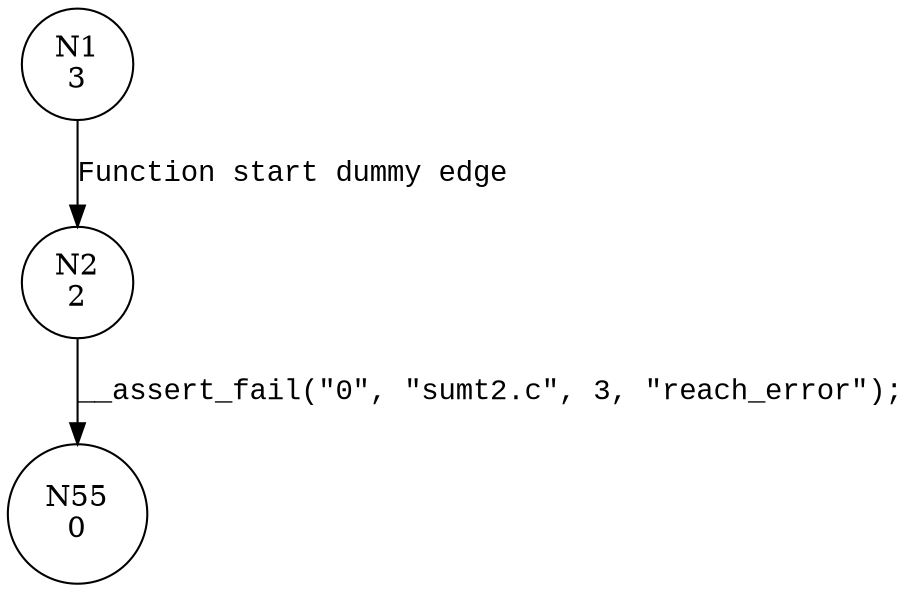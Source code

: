digraph reach_error {
1 [shape="circle" label="N1\n3"]
2 [shape="circle" label="N2\n2"]
55 [shape="circle" label="N55\n0"]
1 -> 2 [label="Function start dummy edge" fontname="Courier New"]
2 -> 55 [label="__assert_fail(\"0\", \"sumt2.c\", 3, \"reach_error\");" fontname="Courier New"]
}